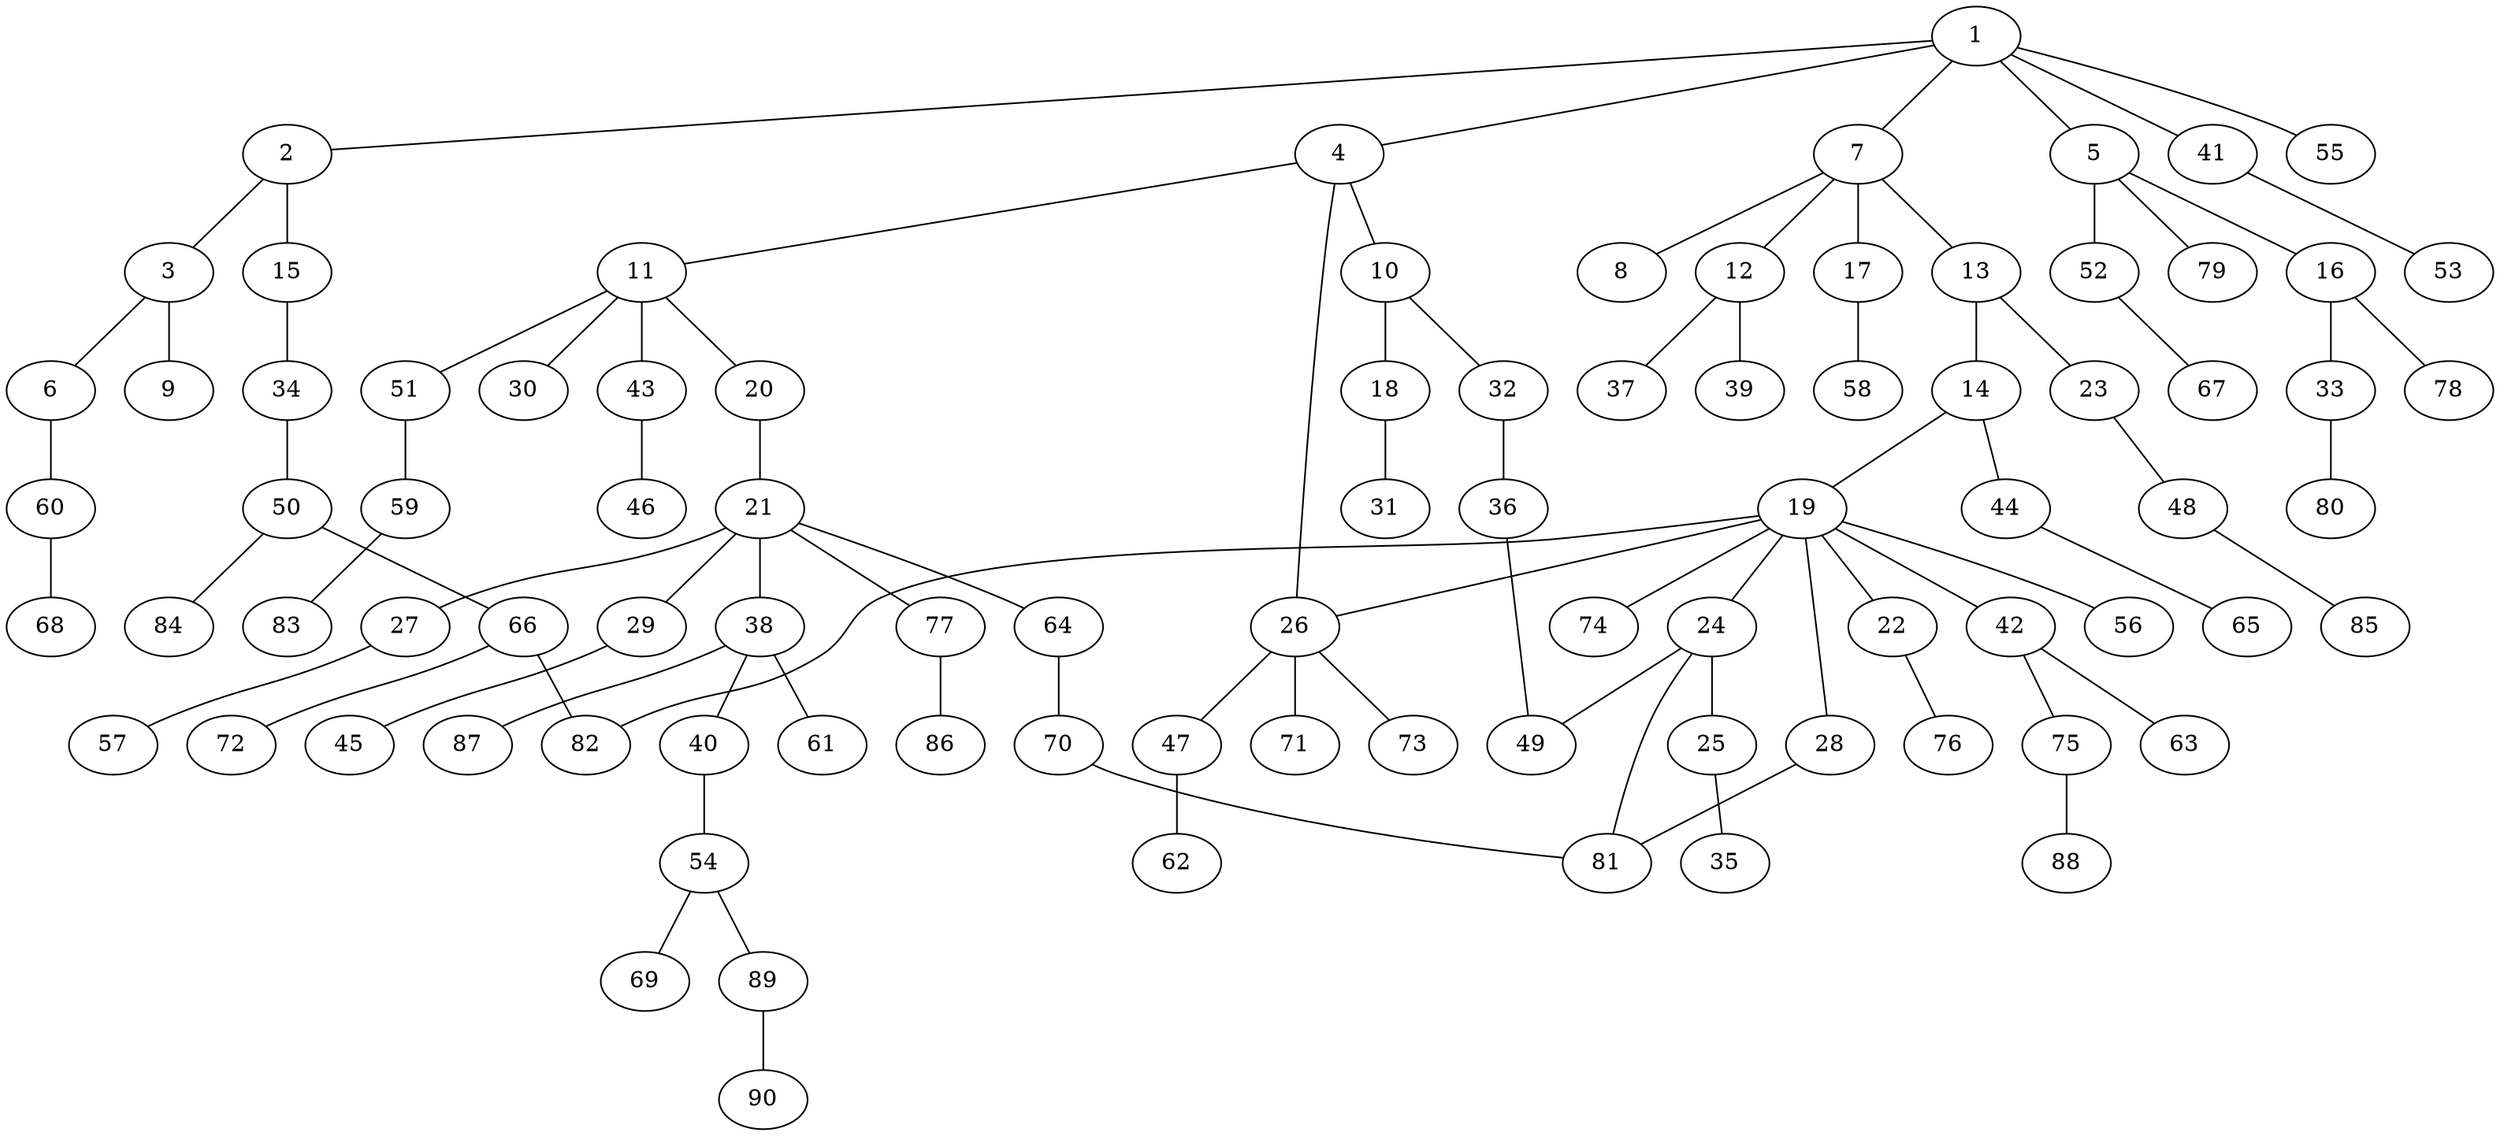 graph graphname {1--2
1--4
1--5
1--7
1--41
1--55
2--3
2--15
3--6
3--9
4--10
4--11
4--26
5--16
5--52
5--79
6--60
7--8
7--12
7--13
7--17
10--18
10--32
11--20
11--30
11--43
11--51
12--37
12--39
13--14
13--23
14--19
14--44
15--34
16--33
16--78
17--58
18--31
19--22
19--24
19--26
19--28
19--42
19--56
19--74
19--82
20--21
21--27
21--29
21--38
21--64
21--77
22--76
23--48
24--25
24--49
24--81
25--35
26--47
26--71
26--73
27--57
28--81
29--45
32--36
33--80
34--50
36--49
38--40
38--61
38--87
40--54
41--53
42--63
42--75
43--46
44--65
47--62
48--85
50--66
50--84
51--59
52--67
54--69
54--89
59--83
60--68
64--70
66--72
66--82
70--81
75--88
77--86
89--90
}